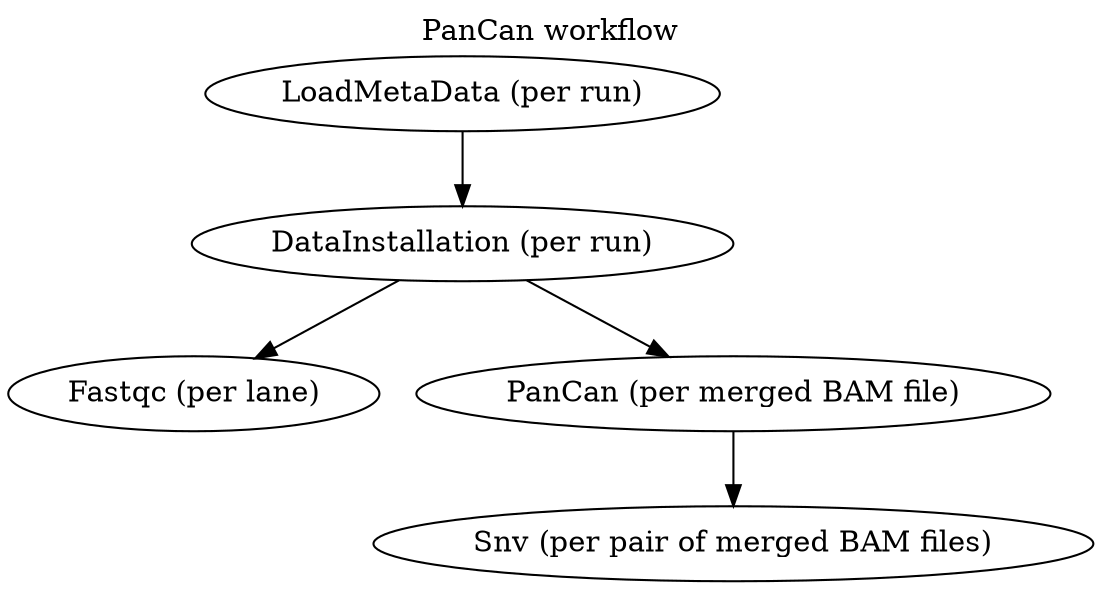digraph workflows {
  labelloc="t";
  label="PanCan workflow";

  LoadMetaData [label="LoadMetaData (per run)"]
  DataInstallation [label="DataInstallation (per run)"];
  Fastqc [label="Fastqc (per lane)"];
  LoadMetaData -> DataInstallation -> Fastqc
  DataInstallation -> "PanCan (per merged BAM file)" -> "Snv (per pair of merged BAM files)"
}
